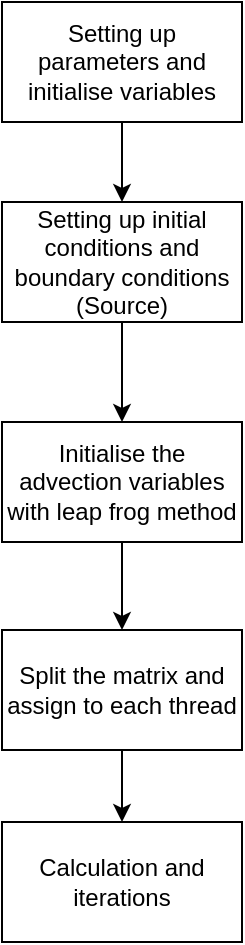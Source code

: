 <mxfile version="14.6.13" type="github">
  <diagram name="Page-1" id="edf60f1a-56cd-e834-aa8a-f176f3a09ee4">
    <mxGraphModel dx="990" dy="548" grid="1" gridSize="10" guides="1" tooltips="1" connect="1" arrows="1" fold="1" page="1" pageScale="1" pageWidth="1169" pageHeight="827" background="#ffffff" math="0" shadow="0">
      <root>
        <mxCell id="0" />
        <mxCell id="1" parent="0" />
        <mxCell id="wfEQu-BzWMJSjmUKq6eZ-3" style="edgeStyle=orthogonalEdgeStyle;rounded=0;orthogonalLoop=1;jettySize=auto;html=1;exitX=0.5;exitY=1;exitDx=0;exitDy=0;entryX=0.5;entryY=0;entryDx=0;entryDy=0;" edge="1" parent="1" source="wfEQu-BzWMJSjmUKq6eZ-1" target="wfEQu-BzWMJSjmUKq6eZ-4">
          <mxGeometry relative="1" as="geometry">
            <mxPoint x="420" y="210" as="targetPoint" />
          </mxGeometry>
        </mxCell>
        <mxCell id="wfEQu-BzWMJSjmUKq6eZ-1" value="Setting up parameters and initialise variables" style="rounded=0;whiteSpace=wrap;html=1;" vertex="1" parent="1">
          <mxGeometry x="360" y="70" width="120" height="60" as="geometry" />
        </mxCell>
        <mxCell id="wfEQu-BzWMJSjmUKq6eZ-4" value="Setting up initial conditions and boundary conditions (Source)" style="rounded=0;whiteSpace=wrap;html=1;" vertex="1" parent="1">
          <mxGeometry x="360" y="170" width="120" height="60" as="geometry" />
        </mxCell>
        <mxCell id="wfEQu-BzWMJSjmUKq6eZ-5" value="Initialise the advection variables with leap frog method" style="rounded=0;whiteSpace=wrap;html=1;" vertex="1" parent="1">
          <mxGeometry x="360" y="280" width="120" height="60" as="geometry" />
        </mxCell>
        <mxCell id="wfEQu-BzWMJSjmUKq6eZ-6" value="" style="endArrow=classic;html=1;exitX=0.5;exitY=1;exitDx=0;exitDy=0;entryX=0.5;entryY=0;entryDx=0;entryDy=0;" edge="1" parent="1" source="wfEQu-BzWMJSjmUKq6eZ-4" target="wfEQu-BzWMJSjmUKq6eZ-5">
          <mxGeometry width="50" height="50" relative="1" as="geometry">
            <mxPoint x="480" y="300" as="sourcePoint" />
            <mxPoint x="530" y="250" as="targetPoint" />
          </mxGeometry>
        </mxCell>
        <mxCell id="wfEQu-BzWMJSjmUKq6eZ-7" value="Split the matrix and assign to each thread" style="rounded=0;whiteSpace=wrap;html=1;" vertex="1" parent="1">
          <mxGeometry x="360" y="384" width="120" height="60" as="geometry" />
        </mxCell>
        <mxCell id="wfEQu-BzWMJSjmUKq6eZ-8" value="" style="endArrow=classic;html=1;exitX=0.5;exitY=1;exitDx=0;exitDy=0;entryX=0.5;entryY=0;entryDx=0;entryDy=0;" edge="1" parent="1" source="wfEQu-BzWMJSjmUKq6eZ-5" target="wfEQu-BzWMJSjmUKq6eZ-7">
          <mxGeometry width="50" height="50" relative="1" as="geometry">
            <mxPoint x="480" y="380" as="sourcePoint" />
            <mxPoint x="530" y="330" as="targetPoint" />
          </mxGeometry>
        </mxCell>
        <mxCell id="wfEQu-BzWMJSjmUKq6eZ-9" value="Calculation and iterations" style="rounded=0;whiteSpace=wrap;html=1;" vertex="1" parent="1">
          <mxGeometry x="360" y="480" width="120" height="60" as="geometry" />
        </mxCell>
        <mxCell id="wfEQu-BzWMJSjmUKq6eZ-10" value="" style="endArrow=classic;html=1;exitX=0.5;exitY=1;exitDx=0;exitDy=0;entryX=0.5;entryY=0;entryDx=0;entryDy=0;" edge="1" parent="1" source="wfEQu-BzWMJSjmUKq6eZ-7" target="wfEQu-BzWMJSjmUKq6eZ-9">
          <mxGeometry width="50" height="50" relative="1" as="geometry">
            <mxPoint x="480" y="370" as="sourcePoint" />
            <mxPoint x="530" y="320" as="targetPoint" />
          </mxGeometry>
        </mxCell>
      </root>
    </mxGraphModel>
  </diagram>
</mxfile>

